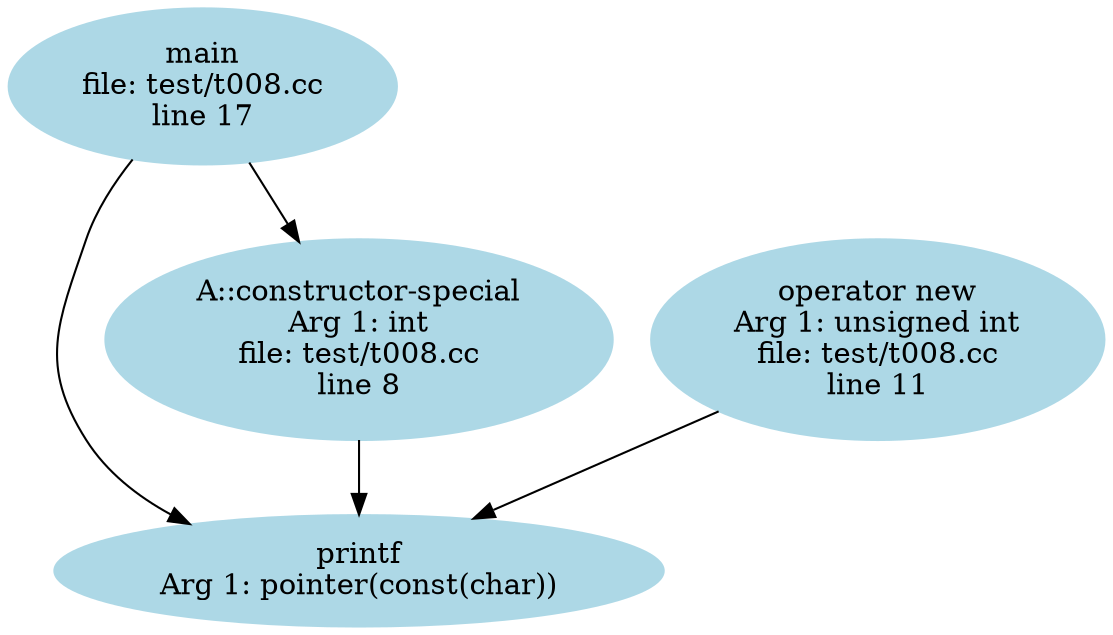 digraph "CFG" {
    node [ color = "lightblue", style = filled ];
    edge [ arrowtail=odot ];
    "1" [pos="131,-150", label="printf\nArg 1: pointer(const(char))"];
    "2" [pos="372,-150", label="A::constructor-special\nArg 1: int\nfile: test/t008.cc\nline 8"];
    "2" -> "1";
    "0" [pos="240,0", label="main\nfile: test/t008.cc\nline 17"];
    "0" -> "1";
    "0" -> "2";
    "3" [pos="576,0", label="operator new\nArg 1: unsigned int\nfile: test/t008.cc\nline 11"];
    "3" -> "1";
}
